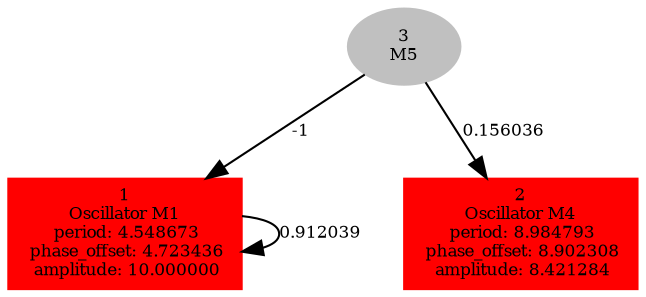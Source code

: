  digraph g{ forcelabels=true;
1 [label=<1<BR />Oscillator M1<BR /> period: 4.548673<BR /> phase_offset: 4.723436<BR /> amplitude: 10.000000>, shape=box,color=red,style=filled,fontsize=8];2 [label=<2<BR />Oscillator M4<BR /> period: 8.984793<BR /> phase_offset: 8.902308<BR /> amplitude: 8.421284>, shape=box,color=red,style=filled,fontsize=8];3[label=<3<BR/>M5>,color="grey",style=filled,fontsize=8];
1 -> 1[label="0.912039 ",fontsize="8"];
3 -> 1[label="-1 ",fontsize="8"];
3 -> 2[label="0.156036 ",fontsize="8"];
 }
